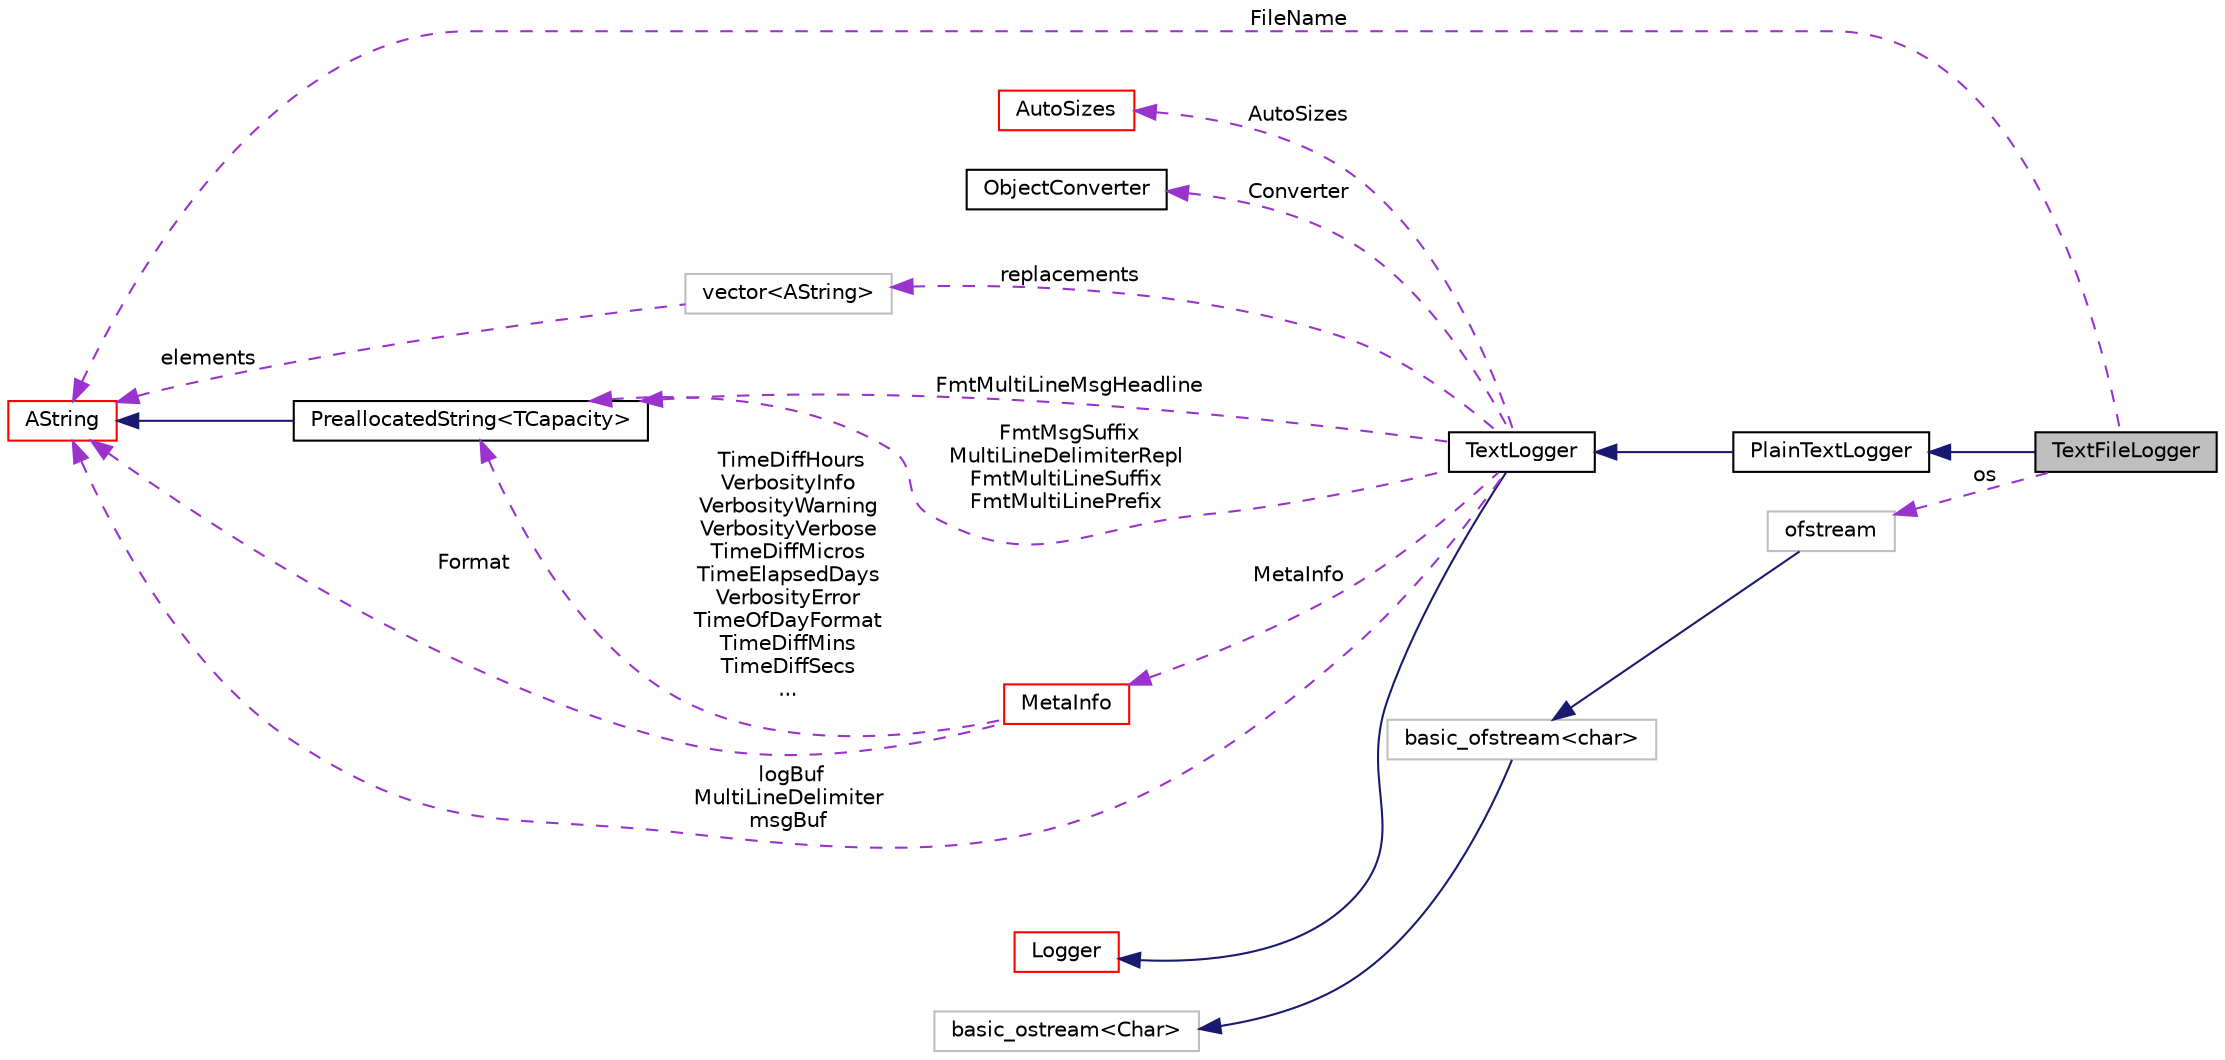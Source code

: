 digraph "TextFileLogger"
{
  edge [fontname="Helvetica",fontsize="10",labelfontname="Helvetica",labelfontsize="10"];
  node [fontname="Helvetica",fontsize="10",shape=record];
  rankdir="LR";
  Node7 [label="TextFileLogger",height=0.2,width=0.4,color="black", fillcolor="grey75", style="filled", fontcolor="black"];
  Node25 [label="vector\<AString\>",height=0.2,width=0.4,color="grey75", fillcolor="white", style="filled"];
  Node33 [label="basic_ofstream\<char\>",height=0.2,width=0.4,color="grey75", fillcolor="white", style="filled",tooltip="STL class. "];
  Node34 [label="basic_ostream\<Char\>",height=0.2,width=0.4,color="grey75", fillcolor="white", style="filled",tooltip="STL class. "];
  Node18 [label="PreallocatedString\<TCapacity\>",height=0.2,width=0.4,color="black", fillcolor="white", style="filled",URL="$classaworx_1_1lib_1_1strings_1_1PreallocatedString.html"];
  Node8 -> Node7 [dir="back",color="midnightblue",fontsize="10",style="solid",fontname="Helvetica"];
  Node9 -> Node8 [dir="back",color="midnightblue",fontsize="10",style="solid",fontname="Helvetica"];
  Node10 -> Node9 [dir="back",color="midnightblue",fontsize="10",style="solid",fontname="Helvetica"];
  Node18 -> Node9 [dir="back",color="darkorchid3",fontsize="10",style="dashed",label=" FmtMultiLineMsgHeadline" ,fontname="Helvetica"];
  Node18 -> Node9 [dir="back",color="darkorchid3",fontsize="10",style="dashed",label=" FmtMsgSuffix\nMultiLineDelimiterRepl\nFmtMultiLineSuffix\nFmtMultiLinePrefix" ,fontname="Helvetica"];
  Node18 -> Node29 [dir="back",color="darkorchid3",fontsize="10",style="dashed",label=" TimeDiffHours\nVerbosityInfo\nVerbosityWarning\nVerbosityVerbose\nTimeDiffMicros\nTimeElapsedDays\nVerbosityError\nTimeOfDayFormat\nTimeDiffMins\nTimeDiffSecs\n..." ,fontname="Helvetica"];
  Node19 -> Node7 [dir="back",color="darkorchid3",fontsize="10",style="dashed",label=" FileName" ,fontname="Helvetica"];
  Node19 -> Node9 [dir="back",color="darkorchid3",fontsize="10",style="dashed",label=" logBuf\nMultiLineDelimiter\nmsgBuf" ,fontname="Helvetica"];
  Node19 -> Node18 [dir="back",color="midnightblue",fontsize="10",style="solid",fontname="Helvetica"];
  Node19 -> Node25 [dir="back",color="darkorchid3",fontsize="10",style="dashed",label=" elements" ,fontname="Helvetica"];
  Node19 -> Node29 [dir="back",color="darkorchid3",fontsize="10",style="dashed",label=" Format" ,fontname="Helvetica"];
  Node25 -> Node9 [dir="back",color="darkorchid3",fontsize="10",style="dashed",label=" replacements" ,fontname="Helvetica"];
  Node27 -> Node9 [dir="back",color="darkorchid3",fontsize="10",style="dashed",label=" AutoSizes" ,fontname="Helvetica"];
  Node29 -> Node9 [dir="back",color="darkorchid3",fontsize="10",style="dashed",label=" MetaInfo" ,fontname="Helvetica"];
  Node31 -> Node9 [dir="back",color="darkorchid3",fontsize="10",style="dashed",label=" Converter" ,fontname="Helvetica"];
  Node32 -> Node7 [dir="back",color="darkorchid3",fontsize="10",style="dashed",label=" os" ,fontname="Helvetica"];
  Node33 -> Node32 [dir="back",color="midnightblue",fontsize="10",style="solid",fontname="Helvetica"];
  Node34 -> Node33 [dir="back",color="midnightblue",fontsize="10",style="solid",fontname="Helvetica"];
  Node8 [label="PlainTextLogger",height=0.2,width=0.4,color="black", fillcolor="white", style="filled",URL="$classaworx_1_1lox_1_1core_1_1textlogger_1_1PlainTextLogger.html"];
  Node9 [label="TextLogger",height=0.2,width=0.4,color="black", fillcolor="white", style="filled",URL="$classaworx_1_1lox_1_1core_1_1textlogger_1_1TextLogger.html"];
  Node10 [label="Logger",height=0.2,width=0.4,color="red", fillcolor="white", style="filled",URL="$classaworx_1_1lox_1_1core_1_1Logger.html"];
  Node19 [label="AString",height=0.2,width=0.4,color="red", fillcolor="white", style="filled",URL="$classaworx_1_1lib_1_1strings_1_1AString.html"];
  Node27 [label="AutoSizes",height=0.2,width=0.4,color="red", fillcolor="white", style="filled",URL="$classaworx_1_1lib_1_1strings_1_1util_1_1AutoSizes.html"];
  Node29 [label="MetaInfo",height=0.2,width=0.4,color="red", fillcolor="white", style="filled",URL="$classaworx_1_1lox_1_1core_1_1textlogger_1_1MetaInfo.html"];
  Node31 [label="ObjectConverter",height=0.2,width=0.4,color="black", fillcolor="white", style="filled",URL="$classaworx_1_1lox_1_1core_1_1textlogger_1_1ObjectConverter.html"];
  Node32 [label="ofstream",height=0.2,width=0.4,color="grey75", fillcolor="white", style="filled",tooltip="STL class. "];
}

